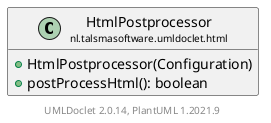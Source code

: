 @startuml
    set namespaceSeparator none
    hide empty fields
    hide empty methods

    class "<size:14>HtmlPostprocessor\n<size:10>nl.talsmasoftware.umldoclet.html" as nl.talsmasoftware.umldoclet.html.HtmlPostprocessor [[HtmlPostprocessor.html]] {
        +HtmlPostprocessor(Configuration)
        +postProcessHtml(): boolean
    }

    center footer UMLDoclet 2.0.14, PlantUML 1.2021.9
@enduml
